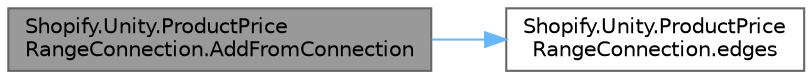 digraph "Shopify.Unity.ProductPriceRangeConnection.AddFromConnection"
{
 // LATEX_PDF_SIZE
  bgcolor="transparent";
  edge [fontname=Helvetica,fontsize=10,labelfontname=Helvetica,labelfontsize=10];
  node [fontname=Helvetica,fontsize=10,shape=box,height=0.2,width=0.4];
  rankdir="LR";
  Node1 [id="Node000001",label="Shopify.Unity.ProductPrice\lRangeConnection.AddFromConnection",height=0.2,width=0.4,color="gray40", fillcolor="grey60", style="filled", fontcolor="black",tooltip="This is a utility function that allows you to append newly queried data from a connection into this o..."];
  Node1 -> Node2 [id="edge2_Node000001_Node000002",color="steelblue1",style="solid",tooltip=" "];
  Node2 [id="Node000002",label="Shopify.Unity.ProductPrice\lRangeConnection.edges",height=0.2,width=0.4,color="grey40", fillcolor="white", style="filled",URL="$class_shopify_1_1_unity_1_1_product_price_range_connection.html#ae93428d02f157083a43593cbc5409450",tooltip="A list of edges."];
}
